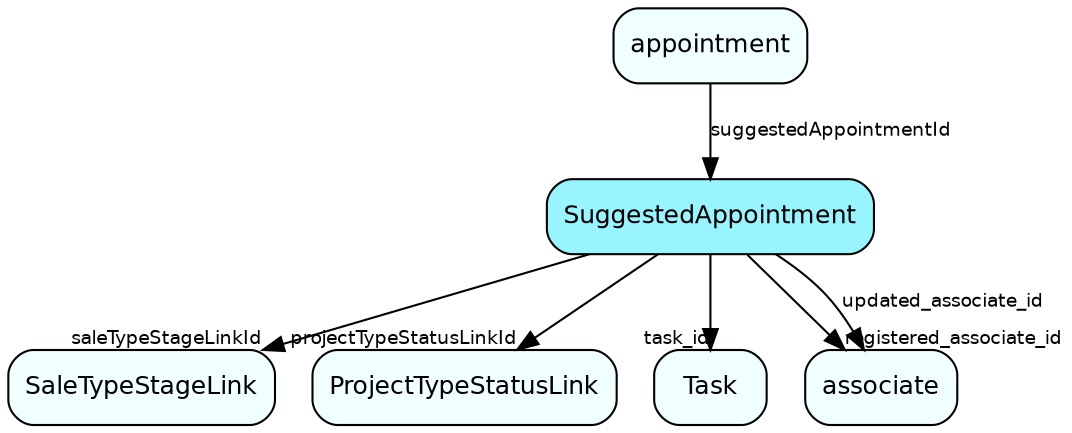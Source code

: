 digraph SuggestedAppointment  {
node [shape = box style="rounded, filled" fontname = "Helvetica" fontsize = "12" ]
edge [fontname = "Helvetica" fontsize = "9"]

SuggestedAppointment[fillcolor = "cadetblue1"]
SaleTypeStageLink[fillcolor = "azure1"]
ProjectTypeStatusLink[fillcolor = "azure1"]
Task[fillcolor = "azure1"]
associate[fillcolor = "azure1"]
appointment[fillcolor = "azure1"]
SuggestedAppointment -> SaleTypeStageLink [headlabel = "saleTypeStageLinkId"]
SuggestedAppointment -> ProjectTypeStatusLink [headlabel = "projectTypeStatusLinkId"]
SuggestedAppointment -> Task [headlabel = "task_id"]
SuggestedAppointment -> associate [headlabel = "registered_associate_id"]
SuggestedAppointment -> associate [label = "updated_associate_id"]
appointment -> SuggestedAppointment [label = "suggestedAppointmentId"]
}
